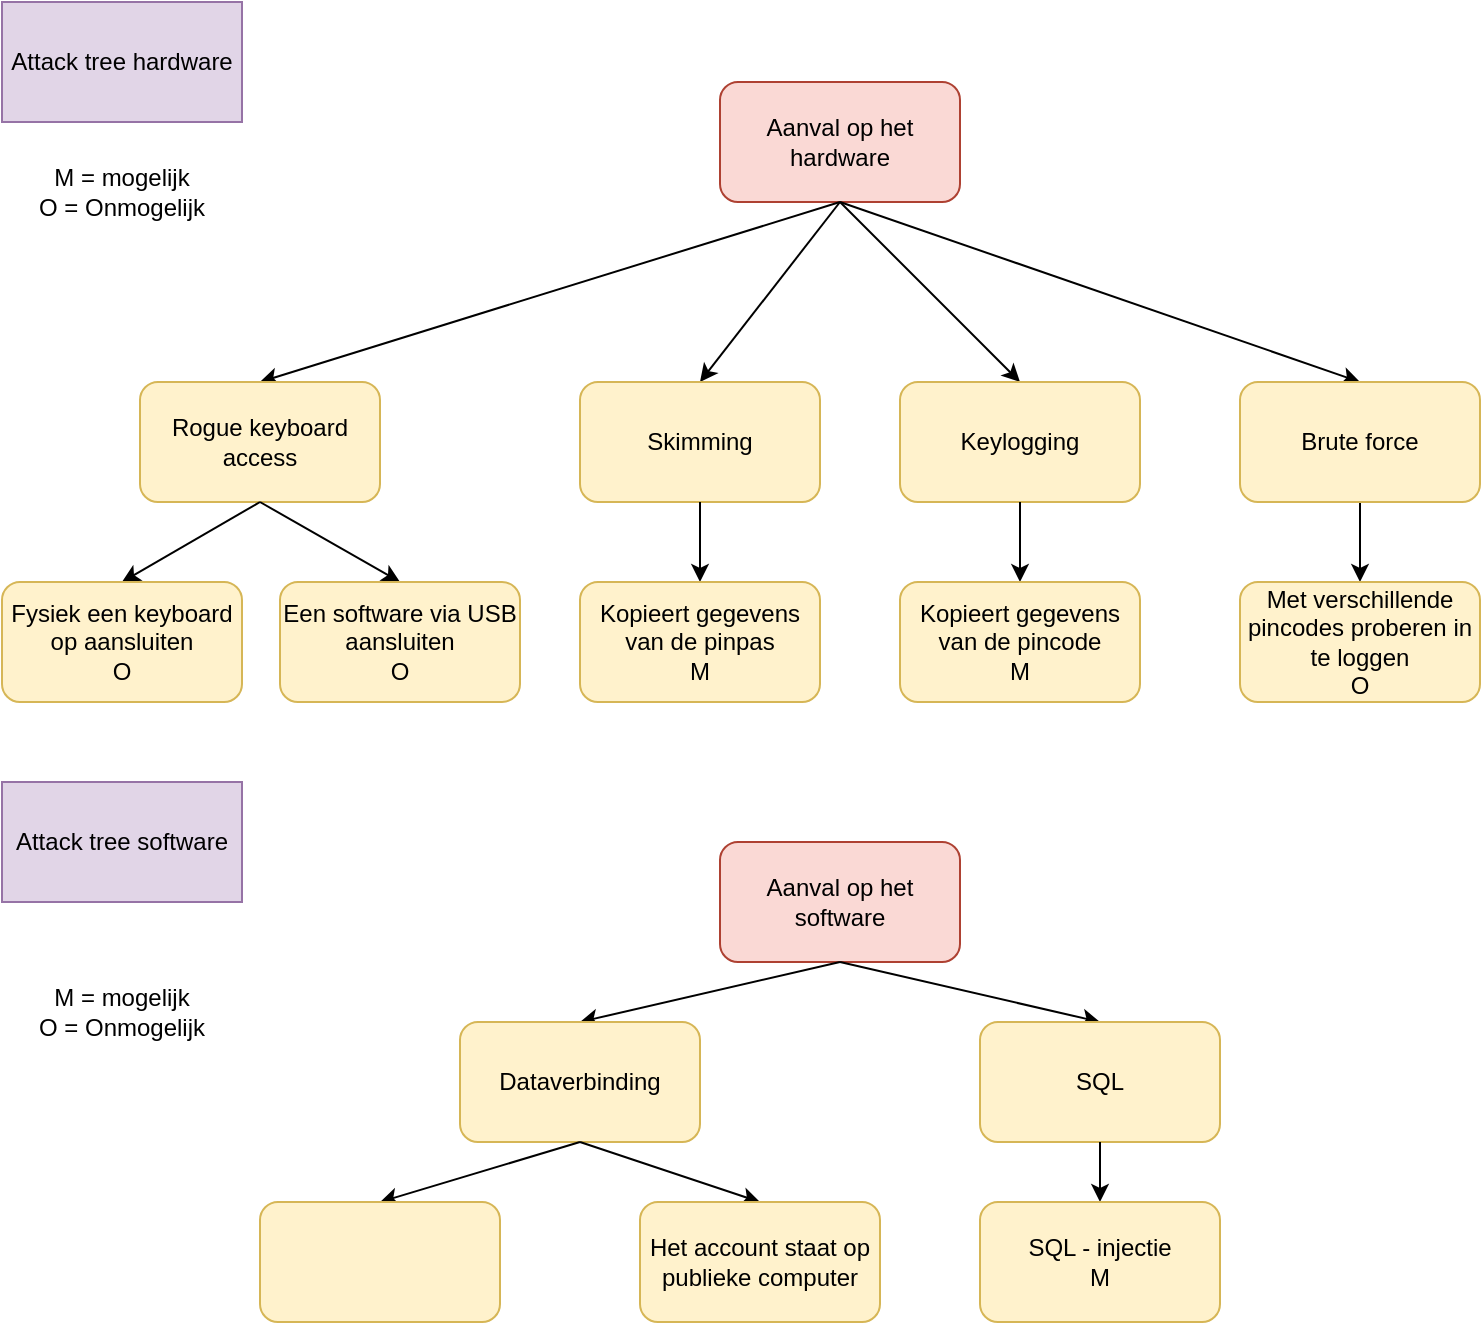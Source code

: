 <mxfile version="14.6.6" type="device"><diagram id="xhl05iyaNwnP9lAZ-9tD" name="Page-1"><mxGraphModel dx="1050" dy="1832" grid="1" gridSize="10" guides="1" tooltips="1" connect="1" arrows="1" fold="1" page="1" pageScale="1" pageWidth="827" pageHeight="1169" math="0" shadow="0"><root><mxCell id="0"/><mxCell id="1" parent="0"/><mxCell id="JwbvjqaL07XPfmWoy-qV-1" value="Aanval op het hardware" style="rounded=1;whiteSpace=wrap;html=1;fillColor=#fad9d5;strokeColor=#ae4132;" parent="1" vertex="1"><mxGeometry x="380" y="30" width="120" height="60" as="geometry"/></mxCell><mxCell id="JwbvjqaL07XPfmWoy-qV-45" style="edgeStyle=none;rounded=0;orthogonalLoop=1;jettySize=auto;html=1;exitX=0.5;exitY=0;exitDx=0;exitDy=0;entryX=0.5;entryY=1;entryDx=0;entryDy=0;startArrow=classic;startFill=1;endArrow=none;endFill=0;" parent="1" source="JwbvjqaL07XPfmWoy-qV-3" target="JwbvjqaL07XPfmWoy-qV-1" edge="1"><mxGeometry relative="1" as="geometry"/></mxCell><mxCell id="JwbvjqaL07XPfmWoy-qV-3" value="&lt;div&gt;Rogue keyboard access&lt;/div&gt;" style="rounded=1;whiteSpace=wrap;html=1;fillColor=#fff2cc;strokeColor=#d6b656;" parent="1" vertex="1"><mxGeometry x="90" y="180" width="120" height="60" as="geometry"/></mxCell><mxCell id="JwbvjqaL07XPfmWoy-qV-46" style="edgeStyle=none;rounded=0;orthogonalLoop=1;jettySize=auto;html=1;exitX=0.5;exitY=0;exitDx=0;exitDy=0;entryX=0.5;entryY=1;entryDx=0;entryDy=0;startArrow=classic;startFill=1;endArrow=none;endFill=0;" parent="1" source="JwbvjqaL07XPfmWoy-qV-4" target="JwbvjqaL07XPfmWoy-qV-1" edge="1"><mxGeometry relative="1" as="geometry"/></mxCell><mxCell id="JwbvjqaL07XPfmWoy-qV-4" value="&lt;div&gt;Skimming&lt;/div&gt;" style="rounded=1;whiteSpace=wrap;html=1;fillColor=#fff2cc;strokeColor=#d6b656;" parent="1" vertex="1"><mxGeometry x="310" y="180" width="120" height="60" as="geometry"/></mxCell><mxCell id="JwbvjqaL07XPfmWoy-qV-43" style="edgeStyle=none;rounded=0;orthogonalLoop=1;jettySize=auto;html=1;exitX=0.5;exitY=0;exitDx=0;exitDy=0;entryX=0.5;entryY=1;entryDx=0;entryDy=0;startArrow=classic;startFill=1;endArrow=none;endFill=0;" parent="1" source="JwbvjqaL07XPfmWoy-qV-6" target="JwbvjqaL07XPfmWoy-qV-1" edge="1"><mxGeometry relative="1" as="geometry"/></mxCell><mxCell id="JwbvjqaL07XPfmWoy-qV-6" value="&lt;div&gt;Keylogging&lt;/div&gt;" style="rounded=1;whiteSpace=wrap;html=1;fillColor=#fff2cc;strokeColor=#d6b656;" parent="1" vertex="1"><mxGeometry x="470" y="180" width="120" height="60" as="geometry"/></mxCell><mxCell id="JwbvjqaL07XPfmWoy-qV-8" value="Attack tree hardware" style="rounded=0;whiteSpace=wrap;html=1;fillColor=#e1d5e7;strokeColor=#9673a6;" parent="1" vertex="1"><mxGeometry x="21" y="-10" width="120" height="60" as="geometry"/></mxCell><mxCell id="JwbvjqaL07XPfmWoy-qV-9" value="Attack tree software" style="rounded=0;whiteSpace=wrap;html=1;fillColor=#e1d5e7;strokeColor=#9673a6;" parent="1" vertex="1"><mxGeometry x="21" y="380" width="120" height="60" as="geometry"/></mxCell><mxCell id="JwbvjqaL07XPfmWoy-qV-10" value="Aanval op het software" style="rounded=1;whiteSpace=wrap;html=1;fillColor=#fad9d5;strokeColor=#ae4132;" parent="1" vertex="1"><mxGeometry x="380" y="410" width="120" height="60" as="geometry"/></mxCell><mxCell id="JwbvjqaL07XPfmWoy-qV-58" style="edgeStyle=none;rounded=0;orthogonalLoop=1;jettySize=auto;html=1;exitX=0.5;exitY=0;exitDx=0;exitDy=0;entryX=0.5;entryY=1;entryDx=0;entryDy=0;startArrow=classic;startFill=1;endArrow=none;endFill=0;" parent="1" source="JwbvjqaL07XPfmWoy-qV-30" target="JwbvjqaL07XPfmWoy-qV-10" edge="1"><mxGeometry relative="1" as="geometry"/></mxCell><mxCell id="JwbvjqaL07XPfmWoy-qV-30" value="SQL" style="rounded=1;whiteSpace=wrap;html=1;fillColor=#fff2cc;strokeColor=#d6b656;" parent="1" vertex="1"><mxGeometry x="510" y="500" width="120" height="60" as="geometry"/></mxCell><mxCell id="JwbvjqaL07XPfmWoy-qV-52" style="edgeStyle=none;rounded=0;orthogonalLoop=1;jettySize=auto;html=1;exitX=0.5;exitY=0;exitDx=0;exitDy=0;entryX=0.5;entryY=1;entryDx=0;entryDy=0;startArrow=classic;startFill=1;endArrow=none;endFill=0;" parent="1" source="JwbvjqaL07XPfmWoy-qV-31" target="JwbvjqaL07XPfmWoy-qV-4" edge="1"><mxGeometry relative="1" as="geometry"/></mxCell><mxCell id="JwbvjqaL07XPfmWoy-qV-31" value="&lt;div&gt;Kopieert gegevens van de pinpas&lt;/div&gt;&lt;div&gt;M&lt;br&gt;&lt;/div&gt;" style="rounded=1;whiteSpace=wrap;html=1;fillColor=#fff2cc;strokeColor=#d6b656;" parent="1" vertex="1"><mxGeometry x="310" y="280" width="120" height="60" as="geometry"/></mxCell><mxCell id="JwbvjqaL07XPfmWoy-qV-54" style="edgeStyle=none;rounded=0;orthogonalLoop=1;jettySize=auto;html=1;exitX=0.5;exitY=0;exitDx=0;exitDy=0;entryX=0.5;entryY=1;entryDx=0;entryDy=0;startArrow=classic;startFill=1;endArrow=none;endFill=0;" parent="1" source="JwbvjqaL07XPfmWoy-qV-32" target="JwbvjqaL07XPfmWoy-qV-6" edge="1"><mxGeometry relative="1" as="geometry"/></mxCell><mxCell id="JwbvjqaL07XPfmWoy-qV-32" value="&lt;div&gt;Kopieert gegevens van de pincode&lt;/div&gt;M" style="rounded=1;whiteSpace=wrap;html=1;fillColor=#fff2cc;strokeColor=#d6b656;" parent="1" vertex="1"><mxGeometry x="470" y="280" width="120" height="60" as="geometry"/></mxCell><mxCell id="JwbvjqaL07XPfmWoy-qV-55" style="edgeStyle=none;rounded=0;orthogonalLoop=1;jettySize=auto;html=1;exitX=0.5;exitY=0;exitDx=0;exitDy=0;entryX=0.5;entryY=1;entryDx=0;entryDy=0;startArrow=classic;startFill=1;endArrow=none;endFill=0;" parent="1" source="JwbvjqaL07XPfmWoy-qV-33" target="JwbvjqaL07XPfmWoy-qV-41" edge="1"><mxGeometry relative="1" as="geometry"/></mxCell><mxCell id="JwbvjqaL07XPfmWoy-qV-33" value="&lt;div&gt;Met verschillende pincodes proberen in te loggen&lt;/div&gt;O" style="rounded=1;whiteSpace=wrap;html=1;fillColor=#fff2cc;strokeColor=#d6b656;" parent="1" vertex="1"><mxGeometry x="640" y="280" width="120" height="60" as="geometry"/></mxCell><mxCell id="JwbvjqaL07XPfmWoy-qV-39" value="&lt;div&gt;M = mogelijk &lt;br&gt;&lt;/div&gt;&lt;div&gt;O = Onmogelijk&lt;br&gt;&lt;/div&gt;" style="text;html=1;strokeColor=none;fillColor=none;align=center;verticalAlign=middle;whiteSpace=wrap;rounded=0;" parent="1" vertex="1"><mxGeometry x="36" y="60" width="90" height="50" as="geometry"/></mxCell><mxCell id="JwbvjqaL07XPfmWoy-qV-44" style="edgeStyle=none;rounded=0;orthogonalLoop=1;jettySize=auto;html=1;exitX=0.5;exitY=0;exitDx=0;exitDy=0;entryX=0.5;entryY=1;entryDx=0;entryDy=0;startArrow=classic;startFill=1;endArrow=none;endFill=0;" parent="1" source="JwbvjqaL07XPfmWoy-qV-41" target="JwbvjqaL07XPfmWoy-qV-1" edge="1"><mxGeometry relative="1" as="geometry"/></mxCell><mxCell id="JwbvjqaL07XPfmWoy-qV-41" value="&lt;div&gt;Brute force&lt;/div&gt;" style="rounded=1;whiteSpace=wrap;html=1;fillColor=#fff2cc;strokeColor=#d6b656;" parent="1" vertex="1"><mxGeometry x="640" y="180" width="120" height="60" as="geometry"/></mxCell><mxCell id="JwbvjqaL07XPfmWoy-qV-51" style="edgeStyle=none;rounded=0;orthogonalLoop=1;jettySize=auto;html=1;exitX=0.5;exitY=0;exitDx=0;exitDy=0;entryX=0.5;entryY=1;entryDx=0;entryDy=0;startArrow=classic;startFill=1;endArrow=none;endFill=0;" parent="1" source="JwbvjqaL07XPfmWoy-qV-47" target="JwbvjqaL07XPfmWoy-qV-3" edge="1"><mxGeometry relative="1" as="geometry"/></mxCell><mxCell id="JwbvjqaL07XPfmWoy-qV-47" value="&lt;div&gt;Fysiek een keyboard op aansluiten&lt;/div&gt;&lt;div&gt;O&lt;br&gt;&lt;/div&gt;" style="rounded=1;whiteSpace=wrap;html=1;fillColor=#fff2cc;strokeColor=#d6b656;" parent="1" vertex="1"><mxGeometry x="21" y="280" width="120" height="60" as="geometry"/></mxCell><mxCell id="JwbvjqaL07XPfmWoy-qV-49" style="edgeStyle=none;rounded=0;orthogonalLoop=1;jettySize=auto;html=1;exitX=0.5;exitY=0;exitDx=0;exitDy=0;entryX=0.5;entryY=1;entryDx=0;entryDy=0;startArrow=classic;startFill=1;endArrow=none;endFill=0;" parent="1" source="JwbvjqaL07XPfmWoy-qV-48" target="JwbvjqaL07XPfmWoy-qV-3" edge="1"><mxGeometry relative="1" as="geometry"/></mxCell><mxCell id="JwbvjqaL07XPfmWoy-qV-48" value="&lt;div&gt;Een software via USB aansluiten&lt;/div&gt;&lt;div&gt;O&lt;br&gt;&lt;/div&gt;" style="rounded=1;whiteSpace=wrap;html=1;fillColor=#fff2cc;strokeColor=#d6b656;" parent="1" vertex="1"><mxGeometry x="160" y="280" width="120" height="60" as="geometry"/></mxCell><mxCell id="JwbvjqaL07XPfmWoy-qV-57" style="edgeStyle=none;rounded=0;orthogonalLoop=1;jettySize=auto;html=1;exitX=0.5;exitY=0;exitDx=0;exitDy=0;entryX=0.5;entryY=1;entryDx=0;entryDy=0;startArrow=classic;startFill=1;endArrow=none;endFill=0;" parent="1" source="JwbvjqaL07XPfmWoy-qV-56" target="JwbvjqaL07XPfmWoy-qV-10" edge="1"><mxGeometry relative="1" as="geometry"/></mxCell><mxCell id="JwbvjqaL07XPfmWoy-qV-56" value="Dataverbinding" style="rounded=1;whiteSpace=wrap;html=1;fillColor=#fff2cc;strokeColor=#d6b656;" parent="1" vertex="1"><mxGeometry x="250" y="500" width="120" height="60" as="geometry"/></mxCell><mxCell id="JwbvjqaL07XPfmWoy-qV-62" style="edgeStyle=none;rounded=0;orthogonalLoop=1;jettySize=auto;html=1;exitX=0.5;exitY=0;exitDx=0;exitDy=0;entryX=0.5;entryY=1;entryDx=0;entryDy=0;startArrow=classic;startFill=1;endArrow=none;endFill=0;" parent="1" source="JwbvjqaL07XPfmWoy-qV-59" target="JwbvjqaL07XPfmWoy-qV-56" edge="1"><mxGeometry relative="1" as="geometry"/></mxCell><mxCell id="JwbvjqaL07XPfmWoy-qV-59" value="" style="rounded=1;whiteSpace=wrap;html=1;fillColor=#fff2cc;strokeColor=#d6b656;" parent="1" vertex="1"><mxGeometry x="150" y="590" width="120" height="60" as="geometry"/></mxCell><mxCell id="JwbvjqaL07XPfmWoy-qV-63" style="edgeStyle=none;rounded=0;orthogonalLoop=1;jettySize=auto;html=1;exitX=0.5;exitY=0;exitDx=0;exitDy=0;entryX=0.5;entryY=1;entryDx=0;entryDy=0;startArrow=classic;startFill=1;endArrow=none;endFill=0;" parent="1" source="JwbvjqaL07XPfmWoy-qV-60" target="JwbvjqaL07XPfmWoy-qV-56" edge="1"><mxGeometry relative="1" as="geometry"/></mxCell><mxCell id="JwbvjqaL07XPfmWoy-qV-60" value="Het account staat op publieke computer" style="rounded=1;whiteSpace=wrap;html=1;fillColor=#fff2cc;strokeColor=#d6b656;" parent="1" vertex="1"><mxGeometry x="340" y="590" width="120" height="60" as="geometry"/></mxCell><mxCell id="JwbvjqaL07XPfmWoy-qV-64" style="edgeStyle=none;rounded=0;orthogonalLoop=1;jettySize=auto;html=1;exitX=0.5;exitY=0;exitDx=0;exitDy=0;entryX=0.5;entryY=1;entryDx=0;entryDy=0;startArrow=classic;startFill=1;endArrow=none;endFill=0;" parent="1" source="JwbvjqaL07XPfmWoy-qV-61" target="JwbvjqaL07XPfmWoy-qV-30" edge="1"><mxGeometry relative="1" as="geometry"/></mxCell><mxCell id="JwbvjqaL07XPfmWoy-qV-61" value="&lt;div&gt;SQL - injectie&lt;/div&gt;M" style="rounded=1;whiteSpace=wrap;html=1;fillColor=#fff2cc;strokeColor=#d6b656;" parent="1" vertex="1"><mxGeometry x="510" y="590" width="120" height="60" as="geometry"/></mxCell><mxCell id="fb5Zl0eGQL2XTiBlYL14-1" value="&lt;div&gt;M = mogelijk &lt;br&gt;&lt;/div&gt;&lt;div&gt;O = Onmogelijk&lt;br&gt;&lt;/div&gt;" style="text;html=1;strokeColor=none;fillColor=none;align=center;verticalAlign=middle;whiteSpace=wrap;rounded=0;" vertex="1" parent="1"><mxGeometry x="36" y="470" width="90" height="50" as="geometry"/></mxCell></root></mxGraphModel></diagram></mxfile>